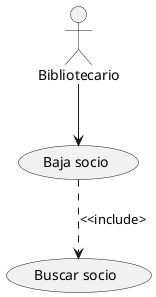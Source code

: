 @startuml
:Bibliotecario:
usecase (Baja socio)
usecase (Buscar socio)
:Bibliotecario: --> (Baja socio)
(Baja socio) ..>(Buscar socio):<<include>
@enduml